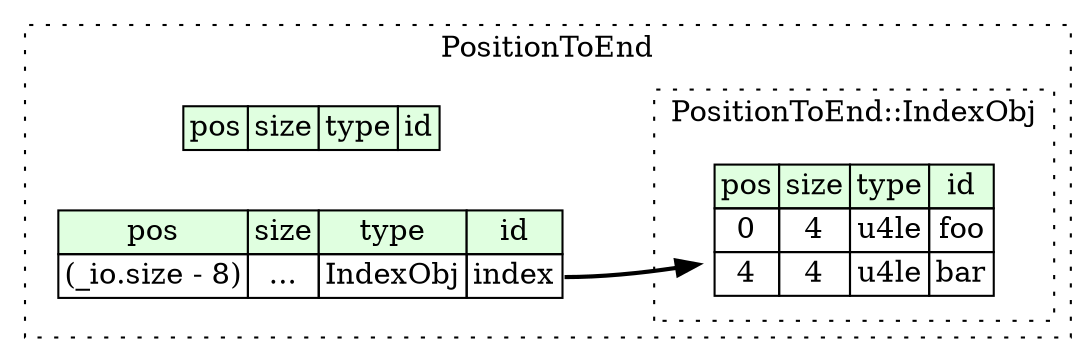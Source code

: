 digraph {
	rankdir=LR;
	node [shape=plaintext];
	subgraph cluster__position_to_end {
		label="PositionToEnd";
		graph[style=dotted];

		position_to_end__seq [label=<<TABLE BORDER="0" CELLBORDER="1" CELLSPACING="0">
			<TR><TD BGCOLOR="#E0FFE0">pos</TD><TD BGCOLOR="#E0FFE0">size</TD><TD BGCOLOR="#E0FFE0">type</TD><TD BGCOLOR="#E0FFE0">id</TD></TR>
		</TABLE>>];
		position_to_end__inst__index [label=<<TABLE BORDER="0" CELLBORDER="1" CELLSPACING="0">
			<TR><TD BGCOLOR="#E0FFE0">pos</TD><TD BGCOLOR="#E0FFE0">size</TD><TD BGCOLOR="#E0FFE0">type</TD><TD BGCOLOR="#E0FFE0">id</TD></TR>
			<TR><TD PORT="index_pos">(_io.size - 8)</TD><TD PORT="index_size">...</TD><TD>IndexObj</TD><TD PORT="index_type">index</TD></TR>
		</TABLE>>];
		subgraph cluster__index_obj {
			label="PositionToEnd::IndexObj";
			graph[style=dotted];

			index_obj__seq [label=<<TABLE BORDER="0" CELLBORDER="1" CELLSPACING="0">
				<TR><TD BGCOLOR="#E0FFE0">pos</TD><TD BGCOLOR="#E0FFE0">size</TD><TD BGCOLOR="#E0FFE0">type</TD><TD BGCOLOR="#E0FFE0">id</TD></TR>
				<TR><TD PORT="foo_pos">0</TD><TD PORT="foo_size">4</TD><TD>u4le</TD><TD PORT="foo_type">foo</TD></TR>
				<TR><TD PORT="bar_pos">4</TD><TD PORT="bar_size">4</TD><TD>u4le</TD><TD PORT="bar_type">bar</TD></TR>
			</TABLE>>];
		}
	}
	position_to_end__inst__index:index_type -> index_obj__seq [style=bold];
}

